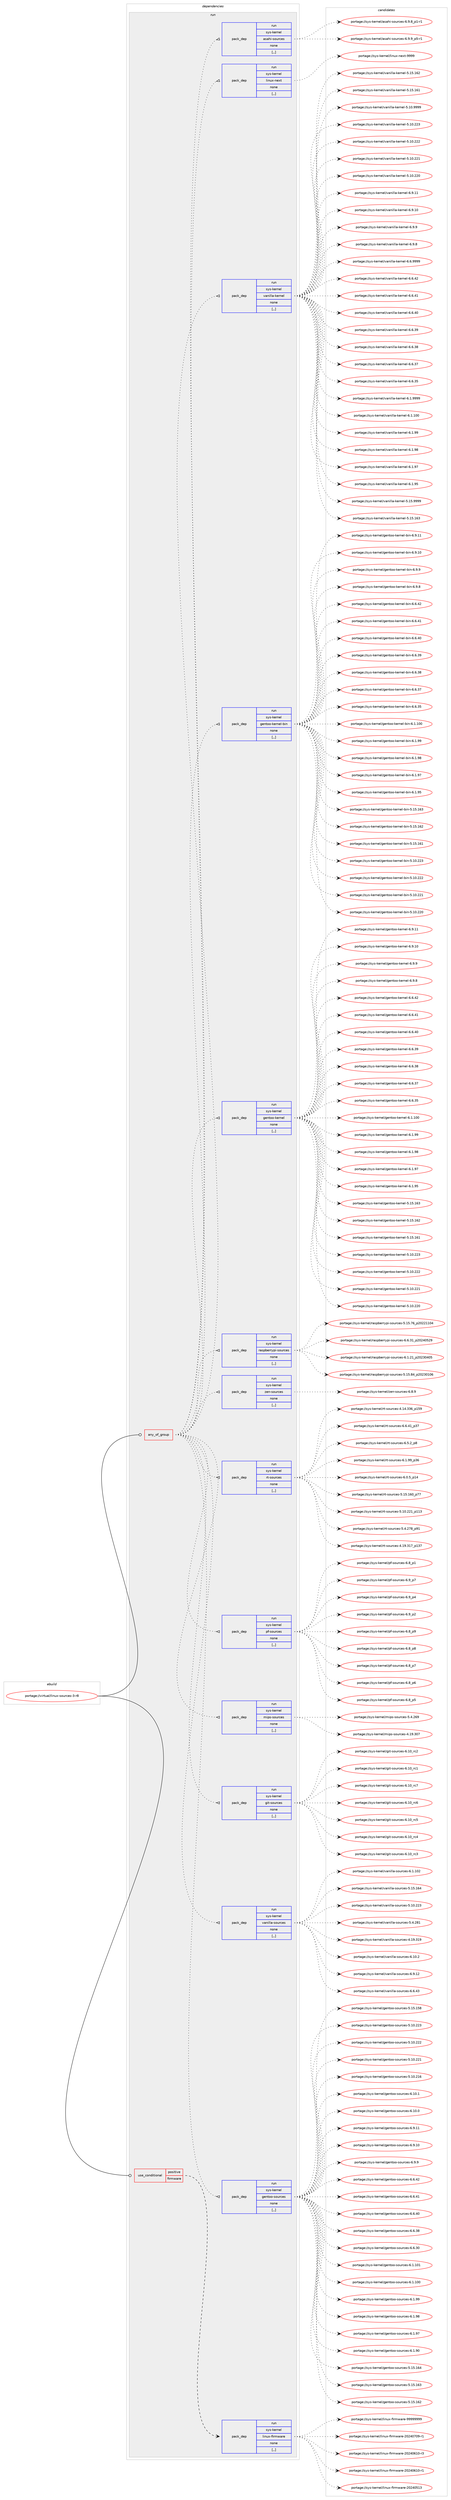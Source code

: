 digraph prolog {

# *************
# Graph options
# *************

newrank=true;
concentrate=true;
compound=true;
graph [rankdir=LR,fontname=Helvetica,fontsize=10,ranksep=1.5];#, ranksep=2.5, nodesep=0.2];
edge  [arrowhead=vee];
node  [fontname=Helvetica,fontsize=10];

# **********
# The ebuild
# **********

subgraph cluster_leftcol {
color=gray;
label=<<i>ebuild</i>>;
id [label="portage://virtual/linux-sources-3-r8", color=red, width=4, href="../virtual/linux-sources-3-r8.svg"];
}

# ****************
# The dependencies
# ****************

subgraph cluster_midcol {
color=gray;
label=<<i>dependencies</i>>;
subgraph cluster_compile {
fillcolor="#eeeeee";
style=filled;
label=<<i>compile</i>>;
}
subgraph cluster_compileandrun {
fillcolor="#eeeeee";
style=filled;
label=<<i>compile and run</i>>;
}
subgraph cluster_run {
fillcolor="#eeeeee";
style=filled;
label=<<i>run</i>>;
subgraph any29 {
dependency2555 [label=<<TABLE BORDER="0" CELLBORDER="1" CELLSPACING="0" CELLPADDING="4"><TR><TD CELLPADDING="10">any_of_group</TD></TR></TABLE>>, shape=none, color=red];subgraph pack2060 {
dependency2556 [label=<<TABLE BORDER="0" CELLBORDER="1" CELLSPACING="0" CELLPADDING="4" WIDTH="220"><TR><TD ROWSPAN="6" CELLPADDING="30">pack_dep</TD></TR><TR><TD WIDTH="110">run</TD></TR><TR><TD>sys-kernel</TD></TR><TR><TD>gentoo-sources</TD></TR><TR><TD>none</TD></TR><TR><TD>[,,]</TD></TR></TABLE>>, shape=none, color=blue];
}
dependency2555:e -> dependency2556:w [weight=20,style="dotted",arrowhead="oinv"];
subgraph pack2061 {
dependency2557 [label=<<TABLE BORDER="0" CELLBORDER="1" CELLSPACING="0" CELLPADDING="4" WIDTH="220"><TR><TD ROWSPAN="6" CELLPADDING="30">pack_dep</TD></TR><TR><TD WIDTH="110">run</TD></TR><TR><TD>sys-kernel</TD></TR><TR><TD>vanilla-sources</TD></TR><TR><TD>none</TD></TR><TR><TD>[,,]</TD></TR></TABLE>>, shape=none, color=blue];
}
dependency2555:e -> dependency2557:w [weight=20,style="dotted",arrowhead="oinv"];
subgraph pack2062 {
dependency2558 [label=<<TABLE BORDER="0" CELLBORDER="1" CELLSPACING="0" CELLPADDING="4" WIDTH="220"><TR><TD ROWSPAN="6" CELLPADDING="30">pack_dep</TD></TR><TR><TD WIDTH="110">run</TD></TR><TR><TD>sys-kernel</TD></TR><TR><TD>git-sources</TD></TR><TR><TD>none</TD></TR><TR><TD>[,,]</TD></TR></TABLE>>, shape=none, color=blue];
}
dependency2555:e -> dependency2558:w [weight=20,style="dotted",arrowhead="oinv"];
subgraph pack2063 {
dependency2559 [label=<<TABLE BORDER="0" CELLBORDER="1" CELLSPACING="0" CELLPADDING="4" WIDTH="220"><TR><TD ROWSPAN="6" CELLPADDING="30">pack_dep</TD></TR><TR><TD WIDTH="110">run</TD></TR><TR><TD>sys-kernel</TD></TR><TR><TD>mips-sources</TD></TR><TR><TD>none</TD></TR><TR><TD>[,,]</TD></TR></TABLE>>, shape=none, color=blue];
}
dependency2555:e -> dependency2559:w [weight=20,style="dotted",arrowhead="oinv"];
subgraph pack2064 {
dependency2560 [label=<<TABLE BORDER="0" CELLBORDER="1" CELLSPACING="0" CELLPADDING="4" WIDTH="220"><TR><TD ROWSPAN="6" CELLPADDING="30">pack_dep</TD></TR><TR><TD WIDTH="110">run</TD></TR><TR><TD>sys-kernel</TD></TR><TR><TD>pf-sources</TD></TR><TR><TD>none</TD></TR><TR><TD>[,,]</TD></TR></TABLE>>, shape=none, color=blue];
}
dependency2555:e -> dependency2560:w [weight=20,style="dotted",arrowhead="oinv"];
subgraph pack2065 {
dependency2561 [label=<<TABLE BORDER="0" CELLBORDER="1" CELLSPACING="0" CELLPADDING="4" WIDTH="220"><TR><TD ROWSPAN="6" CELLPADDING="30">pack_dep</TD></TR><TR><TD WIDTH="110">run</TD></TR><TR><TD>sys-kernel</TD></TR><TR><TD>rt-sources</TD></TR><TR><TD>none</TD></TR><TR><TD>[,,]</TD></TR></TABLE>>, shape=none, color=blue];
}
dependency2555:e -> dependency2561:w [weight=20,style="dotted",arrowhead="oinv"];
subgraph pack2066 {
dependency2562 [label=<<TABLE BORDER="0" CELLBORDER="1" CELLSPACING="0" CELLPADDING="4" WIDTH="220"><TR><TD ROWSPAN="6" CELLPADDING="30">pack_dep</TD></TR><TR><TD WIDTH="110">run</TD></TR><TR><TD>sys-kernel</TD></TR><TR><TD>zen-sources</TD></TR><TR><TD>none</TD></TR><TR><TD>[,,]</TD></TR></TABLE>>, shape=none, color=blue];
}
dependency2555:e -> dependency2562:w [weight=20,style="dotted",arrowhead="oinv"];
subgraph pack2067 {
dependency2563 [label=<<TABLE BORDER="0" CELLBORDER="1" CELLSPACING="0" CELLPADDING="4" WIDTH="220"><TR><TD ROWSPAN="6" CELLPADDING="30">pack_dep</TD></TR><TR><TD WIDTH="110">run</TD></TR><TR><TD>sys-kernel</TD></TR><TR><TD>raspberrypi-sources</TD></TR><TR><TD>none</TD></TR><TR><TD>[,,]</TD></TR></TABLE>>, shape=none, color=blue];
}
dependency2555:e -> dependency2563:w [weight=20,style="dotted",arrowhead="oinv"];
subgraph pack2068 {
dependency2564 [label=<<TABLE BORDER="0" CELLBORDER="1" CELLSPACING="0" CELLPADDING="4" WIDTH="220"><TR><TD ROWSPAN="6" CELLPADDING="30">pack_dep</TD></TR><TR><TD WIDTH="110">run</TD></TR><TR><TD>sys-kernel</TD></TR><TR><TD>gentoo-kernel</TD></TR><TR><TD>none</TD></TR><TR><TD>[,,]</TD></TR></TABLE>>, shape=none, color=blue];
}
dependency2555:e -> dependency2564:w [weight=20,style="dotted",arrowhead="oinv"];
subgraph pack2069 {
dependency2565 [label=<<TABLE BORDER="0" CELLBORDER="1" CELLSPACING="0" CELLPADDING="4" WIDTH="220"><TR><TD ROWSPAN="6" CELLPADDING="30">pack_dep</TD></TR><TR><TD WIDTH="110">run</TD></TR><TR><TD>sys-kernel</TD></TR><TR><TD>gentoo-kernel-bin</TD></TR><TR><TD>none</TD></TR><TR><TD>[,,]</TD></TR></TABLE>>, shape=none, color=blue];
}
dependency2555:e -> dependency2565:w [weight=20,style="dotted",arrowhead="oinv"];
subgraph pack2070 {
dependency2566 [label=<<TABLE BORDER="0" CELLBORDER="1" CELLSPACING="0" CELLPADDING="4" WIDTH="220"><TR><TD ROWSPAN="6" CELLPADDING="30">pack_dep</TD></TR><TR><TD WIDTH="110">run</TD></TR><TR><TD>sys-kernel</TD></TR><TR><TD>vanilla-kernel</TD></TR><TR><TD>none</TD></TR><TR><TD>[,,]</TD></TR></TABLE>>, shape=none, color=blue];
}
dependency2555:e -> dependency2566:w [weight=20,style="dotted",arrowhead="oinv"];
subgraph pack2071 {
dependency2567 [label=<<TABLE BORDER="0" CELLBORDER="1" CELLSPACING="0" CELLPADDING="4" WIDTH="220"><TR><TD ROWSPAN="6" CELLPADDING="30">pack_dep</TD></TR><TR><TD WIDTH="110">run</TD></TR><TR><TD>sys-kernel</TD></TR><TR><TD>linux-next</TD></TR><TR><TD>none</TD></TR><TR><TD>[,,]</TD></TR></TABLE>>, shape=none, color=blue];
}
dependency2555:e -> dependency2567:w [weight=20,style="dotted",arrowhead="oinv"];
subgraph pack2072 {
dependency2568 [label=<<TABLE BORDER="0" CELLBORDER="1" CELLSPACING="0" CELLPADDING="4" WIDTH="220"><TR><TD ROWSPAN="6" CELLPADDING="30">pack_dep</TD></TR><TR><TD WIDTH="110">run</TD></TR><TR><TD>sys-kernel</TD></TR><TR><TD>asahi-sources</TD></TR><TR><TD>none</TD></TR><TR><TD>[,,]</TD></TR></TABLE>>, shape=none, color=blue];
}
dependency2555:e -> dependency2568:w [weight=20,style="dotted",arrowhead="oinv"];
}
id:e -> dependency2555:w [weight=20,style="solid",arrowhead="odot"];
subgraph cond468 {
dependency2569 [label=<<TABLE BORDER="0" CELLBORDER="1" CELLSPACING="0" CELLPADDING="4"><TR><TD ROWSPAN="3" CELLPADDING="10">use_conditional</TD></TR><TR><TD>positive</TD></TR><TR><TD>firmware</TD></TR></TABLE>>, shape=none, color=red];
subgraph pack2073 {
dependency2570 [label=<<TABLE BORDER="0" CELLBORDER="1" CELLSPACING="0" CELLPADDING="4" WIDTH="220"><TR><TD ROWSPAN="6" CELLPADDING="30">pack_dep</TD></TR><TR><TD WIDTH="110">run</TD></TR><TR><TD>sys-kernel</TD></TR><TR><TD>linux-firmware</TD></TR><TR><TD>none</TD></TR><TR><TD>[,,]</TD></TR></TABLE>>, shape=none, color=blue];
}
dependency2569:e -> dependency2570:w [weight=20,style="dashed",arrowhead="vee"];
}
id:e -> dependency2569:w [weight=20,style="solid",arrowhead="odot"];
}
}

# **************
# The candidates
# **************

subgraph cluster_choices {
rank=same;
color=gray;
label=<<i>candidates</i>>;

subgraph choice2060 {
color=black;
nodesep=1;
choice1151211154510710111411010110847103101110116111111451151111171149910111545544649484649 [label="portage://sys-kernel/gentoo-sources-6.10.1", color=red, width=4,href="../sys-kernel/gentoo-sources-6.10.1.svg"];
choice1151211154510710111411010110847103101110116111111451151111171149910111545544649484648 [label="portage://sys-kernel/gentoo-sources-6.10.0", color=red, width=4,href="../sys-kernel/gentoo-sources-6.10.0.svg"];
choice1151211154510710111411010110847103101110116111111451151111171149910111545544657464949 [label="portage://sys-kernel/gentoo-sources-6.9.11", color=red, width=4,href="../sys-kernel/gentoo-sources-6.9.11.svg"];
choice1151211154510710111411010110847103101110116111111451151111171149910111545544657464948 [label="portage://sys-kernel/gentoo-sources-6.9.10", color=red, width=4,href="../sys-kernel/gentoo-sources-6.9.10.svg"];
choice11512111545107101114110101108471031011101161111114511511111711499101115455446574657 [label="portage://sys-kernel/gentoo-sources-6.9.9", color=red, width=4,href="../sys-kernel/gentoo-sources-6.9.9.svg"];
choice1151211154510710111411010110847103101110116111111451151111171149910111545544654465250 [label="portage://sys-kernel/gentoo-sources-6.6.42", color=red, width=4,href="../sys-kernel/gentoo-sources-6.6.42.svg"];
choice1151211154510710111411010110847103101110116111111451151111171149910111545544654465249 [label="portage://sys-kernel/gentoo-sources-6.6.41", color=red, width=4,href="../sys-kernel/gentoo-sources-6.6.41.svg"];
choice1151211154510710111411010110847103101110116111111451151111171149910111545544654465248 [label="portage://sys-kernel/gentoo-sources-6.6.40", color=red, width=4,href="../sys-kernel/gentoo-sources-6.6.40.svg"];
choice1151211154510710111411010110847103101110116111111451151111171149910111545544654465156 [label="portage://sys-kernel/gentoo-sources-6.6.38", color=red, width=4,href="../sys-kernel/gentoo-sources-6.6.38.svg"];
choice1151211154510710111411010110847103101110116111111451151111171149910111545544654465148 [label="portage://sys-kernel/gentoo-sources-6.6.30", color=red, width=4,href="../sys-kernel/gentoo-sources-6.6.30.svg"];
choice115121115451071011141101011084710310111011611111145115111117114991011154554464946494849 [label="portage://sys-kernel/gentoo-sources-6.1.101", color=red, width=4,href="../sys-kernel/gentoo-sources-6.1.101.svg"];
choice115121115451071011141101011084710310111011611111145115111117114991011154554464946494848 [label="portage://sys-kernel/gentoo-sources-6.1.100", color=red, width=4,href="../sys-kernel/gentoo-sources-6.1.100.svg"];
choice1151211154510710111411010110847103101110116111111451151111171149910111545544649465757 [label="portage://sys-kernel/gentoo-sources-6.1.99", color=red, width=4,href="../sys-kernel/gentoo-sources-6.1.99.svg"];
choice1151211154510710111411010110847103101110116111111451151111171149910111545544649465756 [label="portage://sys-kernel/gentoo-sources-6.1.98", color=red, width=4,href="../sys-kernel/gentoo-sources-6.1.98.svg"];
choice1151211154510710111411010110847103101110116111111451151111171149910111545544649465755 [label="portage://sys-kernel/gentoo-sources-6.1.97", color=red, width=4,href="../sys-kernel/gentoo-sources-6.1.97.svg"];
choice1151211154510710111411010110847103101110116111111451151111171149910111545544649465748 [label="portage://sys-kernel/gentoo-sources-6.1.90", color=red, width=4,href="../sys-kernel/gentoo-sources-6.1.90.svg"];
choice11512111545107101114110101108471031011101161111114511511111711499101115455346495346495452 [label="portage://sys-kernel/gentoo-sources-5.15.164", color=red, width=4,href="../sys-kernel/gentoo-sources-5.15.164.svg"];
choice11512111545107101114110101108471031011101161111114511511111711499101115455346495346495451 [label="portage://sys-kernel/gentoo-sources-5.15.163", color=red, width=4,href="../sys-kernel/gentoo-sources-5.15.163.svg"];
choice11512111545107101114110101108471031011101161111114511511111711499101115455346495346495450 [label="portage://sys-kernel/gentoo-sources-5.15.162", color=red, width=4,href="../sys-kernel/gentoo-sources-5.15.162.svg"];
choice11512111545107101114110101108471031011101161111114511511111711499101115455346495346495356 [label="portage://sys-kernel/gentoo-sources-5.15.158", color=red, width=4,href="../sys-kernel/gentoo-sources-5.15.158.svg"];
choice11512111545107101114110101108471031011101161111114511511111711499101115455346494846505051 [label="portage://sys-kernel/gentoo-sources-5.10.223", color=red, width=4,href="../sys-kernel/gentoo-sources-5.10.223.svg"];
choice11512111545107101114110101108471031011101161111114511511111711499101115455346494846505050 [label="portage://sys-kernel/gentoo-sources-5.10.222", color=red, width=4,href="../sys-kernel/gentoo-sources-5.10.222.svg"];
choice11512111545107101114110101108471031011101161111114511511111711499101115455346494846505049 [label="portage://sys-kernel/gentoo-sources-5.10.221", color=red, width=4,href="../sys-kernel/gentoo-sources-5.10.221.svg"];
choice11512111545107101114110101108471031011101161111114511511111711499101115455346494846504954 [label="portage://sys-kernel/gentoo-sources-5.10.216", color=red, width=4,href="../sys-kernel/gentoo-sources-5.10.216.svg"];
dependency2556:e -> choice1151211154510710111411010110847103101110116111111451151111171149910111545544649484649:w [style=dotted,weight="100"];
dependency2556:e -> choice1151211154510710111411010110847103101110116111111451151111171149910111545544649484648:w [style=dotted,weight="100"];
dependency2556:e -> choice1151211154510710111411010110847103101110116111111451151111171149910111545544657464949:w [style=dotted,weight="100"];
dependency2556:e -> choice1151211154510710111411010110847103101110116111111451151111171149910111545544657464948:w [style=dotted,weight="100"];
dependency2556:e -> choice11512111545107101114110101108471031011101161111114511511111711499101115455446574657:w [style=dotted,weight="100"];
dependency2556:e -> choice1151211154510710111411010110847103101110116111111451151111171149910111545544654465250:w [style=dotted,weight="100"];
dependency2556:e -> choice1151211154510710111411010110847103101110116111111451151111171149910111545544654465249:w [style=dotted,weight="100"];
dependency2556:e -> choice1151211154510710111411010110847103101110116111111451151111171149910111545544654465248:w [style=dotted,weight="100"];
dependency2556:e -> choice1151211154510710111411010110847103101110116111111451151111171149910111545544654465156:w [style=dotted,weight="100"];
dependency2556:e -> choice1151211154510710111411010110847103101110116111111451151111171149910111545544654465148:w [style=dotted,weight="100"];
dependency2556:e -> choice115121115451071011141101011084710310111011611111145115111117114991011154554464946494849:w [style=dotted,weight="100"];
dependency2556:e -> choice115121115451071011141101011084710310111011611111145115111117114991011154554464946494848:w [style=dotted,weight="100"];
dependency2556:e -> choice1151211154510710111411010110847103101110116111111451151111171149910111545544649465757:w [style=dotted,weight="100"];
dependency2556:e -> choice1151211154510710111411010110847103101110116111111451151111171149910111545544649465756:w [style=dotted,weight="100"];
dependency2556:e -> choice1151211154510710111411010110847103101110116111111451151111171149910111545544649465755:w [style=dotted,weight="100"];
dependency2556:e -> choice1151211154510710111411010110847103101110116111111451151111171149910111545544649465748:w [style=dotted,weight="100"];
dependency2556:e -> choice11512111545107101114110101108471031011101161111114511511111711499101115455346495346495452:w [style=dotted,weight="100"];
dependency2556:e -> choice11512111545107101114110101108471031011101161111114511511111711499101115455346495346495451:w [style=dotted,weight="100"];
dependency2556:e -> choice11512111545107101114110101108471031011101161111114511511111711499101115455346495346495450:w [style=dotted,weight="100"];
dependency2556:e -> choice11512111545107101114110101108471031011101161111114511511111711499101115455346495346495356:w [style=dotted,weight="100"];
dependency2556:e -> choice11512111545107101114110101108471031011101161111114511511111711499101115455346494846505051:w [style=dotted,weight="100"];
dependency2556:e -> choice11512111545107101114110101108471031011101161111114511511111711499101115455346494846505050:w [style=dotted,weight="100"];
dependency2556:e -> choice11512111545107101114110101108471031011101161111114511511111711499101115455346494846505049:w [style=dotted,weight="100"];
dependency2556:e -> choice11512111545107101114110101108471031011101161111114511511111711499101115455346494846504954:w [style=dotted,weight="100"];
}
subgraph choice2061 {
color=black;
nodesep=1;
choice11512111545107101114110101108471189711010510810897451151111171149910111545544649484650 [label="portage://sys-kernel/vanilla-sources-6.10.2", color=red, width=4,href="../sys-kernel/vanilla-sources-6.10.2.svg"];
choice11512111545107101114110101108471189711010510810897451151111171149910111545544657464950 [label="portage://sys-kernel/vanilla-sources-6.9.12", color=red, width=4,href="../sys-kernel/vanilla-sources-6.9.12.svg"];
choice11512111545107101114110101108471189711010510810897451151111171149910111545544654465251 [label="portage://sys-kernel/vanilla-sources-6.6.43", color=red, width=4,href="../sys-kernel/vanilla-sources-6.6.43.svg"];
choice1151211154510710111411010110847118971101051081089745115111117114991011154554464946494850 [label="portage://sys-kernel/vanilla-sources-6.1.102", color=red, width=4,href="../sys-kernel/vanilla-sources-6.1.102.svg"];
choice115121115451071011141101011084711897110105108108974511511111711499101115455346495346495452 [label="portage://sys-kernel/vanilla-sources-5.15.164", color=red, width=4,href="../sys-kernel/vanilla-sources-5.15.164.svg"];
choice115121115451071011141101011084711897110105108108974511511111711499101115455346494846505051 [label="portage://sys-kernel/vanilla-sources-5.10.223", color=red, width=4,href="../sys-kernel/vanilla-sources-5.10.223.svg"];
choice1151211154510710111411010110847118971101051081089745115111117114991011154553465246505649 [label="portage://sys-kernel/vanilla-sources-5.4.281", color=red, width=4,href="../sys-kernel/vanilla-sources-5.4.281.svg"];
choice115121115451071011141101011084711897110105108108974511511111711499101115455246495746514957 [label="portage://sys-kernel/vanilla-sources-4.19.319", color=red, width=4,href="../sys-kernel/vanilla-sources-4.19.319.svg"];
dependency2557:e -> choice11512111545107101114110101108471189711010510810897451151111171149910111545544649484650:w [style=dotted,weight="100"];
dependency2557:e -> choice11512111545107101114110101108471189711010510810897451151111171149910111545544657464950:w [style=dotted,weight="100"];
dependency2557:e -> choice11512111545107101114110101108471189711010510810897451151111171149910111545544654465251:w [style=dotted,weight="100"];
dependency2557:e -> choice1151211154510710111411010110847118971101051081089745115111117114991011154554464946494850:w [style=dotted,weight="100"];
dependency2557:e -> choice115121115451071011141101011084711897110105108108974511511111711499101115455346495346495452:w [style=dotted,weight="100"];
dependency2557:e -> choice115121115451071011141101011084711897110105108108974511511111711499101115455346494846505051:w [style=dotted,weight="100"];
dependency2557:e -> choice1151211154510710111411010110847118971101051081089745115111117114991011154553465246505649:w [style=dotted,weight="100"];
dependency2557:e -> choice115121115451071011141101011084711897110105108108974511511111711499101115455246495746514957:w [style=dotted,weight="100"];
}
subgraph choice2062 {
color=black;
nodesep=1;
choice115121115451071011141101011084710310511645115111117114991011154554464948951149955 [label="portage://sys-kernel/git-sources-6.10_rc7", color=red, width=4,href="../sys-kernel/git-sources-6.10_rc7.svg"];
choice115121115451071011141101011084710310511645115111117114991011154554464948951149954 [label="portage://sys-kernel/git-sources-6.10_rc6", color=red, width=4,href="../sys-kernel/git-sources-6.10_rc6.svg"];
choice115121115451071011141101011084710310511645115111117114991011154554464948951149953 [label="portage://sys-kernel/git-sources-6.10_rc5", color=red, width=4,href="../sys-kernel/git-sources-6.10_rc5.svg"];
choice115121115451071011141101011084710310511645115111117114991011154554464948951149952 [label="portage://sys-kernel/git-sources-6.10_rc4", color=red, width=4,href="../sys-kernel/git-sources-6.10_rc4.svg"];
choice115121115451071011141101011084710310511645115111117114991011154554464948951149951 [label="portage://sys-kernel/git-sources-6.10_rc3", color=red, width=4,href="../sys-kernel/git-sources-6.10_rc3.svg"];
choice115121115451071011141101011084710310511645115111117114991011154554464948951149950 [label="portage://sys-kernel/git-sources-6.10_rc2", color=red, width=4,href="../sys-kernel/git-sources-6.10_rc2.svg"];
choice115121115451071011141101011084710310511645115111117114991011154554464948951149949 [label="portage://sys-kernel/git-sources-6.10_rc1", color=red, width=4,href="../sys-kernel/git-sources-6.10_rc1.svg"];
dependency2558:e -> choice115121115451071011141101011084710310511645115111117114991011154554464948951149955:w [style=dotted,weight="100"];
dependency2558:e -> choice115121115451071011141101011084710310511645115111117114991011154554464948951149954:w [style=dotted,weight="100"];
dependency2558:e -> choice115121115451071011141101011084710310511645115111117114991011154554464948951149953:w [style=dotted,weight="100"];
dependency2558:e -> choice115121115451071011141101011084710310511645115111117114991011154554464948951149952:w [style=dotted,weight="100"];
dependency2558:e -> choice115121115451071011141101011084710310511645115111117114991011154554464948951149951:w [style=dotted,weight="100"];
dependency2558:e -> choice115121115451071011141101011084710310511645115111117114991011154554464948951149950:w [style=dotted,weight="100"];
dependency2558:e -> choice115121115451071011141101011084710310511645115111117114991011154554464948951149949:w [style=dotted,weight="100"];
}
subgraph choice2063 {
color=black;
nodesep=1;
choice115121115451071011141101011084710910511211545115111117114991011154553465246505457 [label="portage://sys-kernel/mips-sources-5.4.269", color=red, width=4,href="../sys-kernel/mips-sources-5.4.269.svg"];
choice11512111545107101114110101108471091051121154511511111711499101115455246495746514855 [label="portage://sys-kernel/mips-sources-4.19.307", color=red, width=4,href="../sys-kernel/mips-sources-4.19.307.svg"];
dependency2559:e -> choice115121115451071011141101011084710910511211545115111117114991011154553465246505457:w [style=dotted,weight="100"];
dependency2559:e -> choice11512111545107101114110101108471091051121154511511111711499101115455246495746514855:w [style=dotted,weight="100"];
}
subgraph choice2064 {
color=black;
nodesep=1;
choice11512111545107101114110101108471121024511511111711499101115455446579511255 [label="portage://sys-kernel/pf-sources-6.9_p7", color=red, width=4,href="../sys-kernel/pf-sources-6.9_p7.svg"];
choice11512111545107101114110101108471121024511511111711499101115455446579511252 [label="portage://sys-kernel/pf-sources-6.9_p4", color=red, width=4,href="../sys-kernel/pf-sources-6.9_p4.svg"];
choice11512111545107101114110101108471121024511511111711499101115455446579511250 [label="portage://sys-kernel/pf-sources-6.9_p2", color=red, width=4,href="../sys-kernel/pf-sources-6.9_p2.svg"];
choice11512111545107101114110101108471121024511511111711499101115455446569511257 [label="portage://sys-kernel/pf-sources-6.8_p9", color=red, width=4,href="../sys-kernel/pf-sources-6.8_p9.svg"];
choice11512111545107101114110101108471121024511511111711499101115455446569511256 [label="portage://sys-kernel/pf-sources-6.8_p8", color=red, width=4,href="../sys-kernel/pf-sources-6.8_p8.svg"];
choice11512111545107101114110101108471121024511511111711499101115455446569511255 [label="portage://sys-kernel/pf-sources-6.8_p7", color=red, width=4,href="../sys-kernel/pf-sources-6.8_p7.svg"];
choice11512111545107101114110101108471121024511511111711499101115455446569511254 [label="portage://sys-kernel/pf-sources-6.8_p6", color=red, width=4,href="../sys-kernel/pf-sources-6.8_p6.svg"];
choice11512111545107101114110101108471121024511511111711499101115455446569511253 [label="portage://sys-kernel/pf-sources-6.8_p5", color=red, width=4,href="../sys-kernel/pf-sources-6.8_p5.svg"];
choice11512111545107101114110101108471121024511511111711499101115455446569511249 [label="portage://sys-kernel/pf-sources-6.8_p1", color=red, width=4,href="../sys-kernel/pf-sources-6.8_p1.svg"];
dependency2560:e -> choice11512111545107101114110101108471121024511511111711499101115455446579511255:w [style=dotted,weight="100"];
dependency2560:e -> choice11512111545107101114110101108471121024511511111711499101115455446579511252:w [style=dotted,weight="100"];
dependency2560:e -> choice11512111545107101114110101108471121024511511111711499101115455446579511250:w [style=dotted,weight="100"];
dependency2560:e -> choice11512111545107101114110101108471121024511511111711499101115455446569511257:w [style=dotted,weight="100"];
dependency2560:e -> choice11512111545107101114110101108471121024511511111711499101115455446569511256:w [style=dotted,weight="100"];
dependency2560:e -> choice11512111545107101114110101108471121024511511111711499101115455446569511255:w [style=dotted,weight="100"];
dependency2560:e -> choice11512111545107101114110101108471121024511511111711499101115455446569511254:w [style=dotted,weight="100"];
dependency2560:e -> choice11512111545107101114110101108471121024511511111711499101115455446569511253:w [style=dotted,weight="100"];
dependency2560:e -> choice11512111545107101114110101108471121024511511111711499101115455446569511249:w [style=dotted,weight="100"];
}
subgraph choice2065 {
color=black;
nodesep=1;
choice1151211154510710111411010110847114116451151111171149910111545544654465249951125155 [label="portage://sys-kernel/rt-sources-6.6.41_p37", color=red, width=4,href="../sys-kernel/rt-sources-6.6.41_p37.svg"];
choice115121115451071011141101011084711411645115111117114991011154554465346509511256 [label="portage://sys-kernel/rt-sources-6.5.2_p8", color=red, width=4,href="../sys-kernel/rt-sources-6.5.2_p8.svg"];
choice1151211154510710111411010110847114116451151111171149910111545544649465757951125154 [label="portage://sys-kernel/rt-sources-6.1.99_p36", color=red, width=4,href="../sys-kernel/rt-sources-6.1.99_p36.svg"];
choice11512111545107101114110101108471141164511511111711499101115455446484653951124952 [label="portage://sys-kernel/rt-sources-6.0.5_p14", color=red, width=4,href="../sys-kernel/rt-sources-6.0.5_p14.svg"];
choice11512111545107101114110101108471141164511511111711499101115455346495346495448951125555 [label="portage://sys-kernel/rt-sources-5.15.160_p77", color=red, width=4,href="../sys-kernel/rt-sources-5.15.160_p77.svg"];
choice1151211154510710111411010110847114116451151111171149910111545534649484650504995112494951 [label="portage://sys-kernel/rt-sources-5.10.221_p113", color=red, width=4,href="../sys-kernel/rt-sources-5.10.221_p113.svg"];
choice115121115451071011141101011084711411645115111117114991011154553465246505556951125749 [label="portage://sys-kernel/rt-sources-5.4.278_p91", color=red, width=4,href="../sys-kernel/rt-sources-5.4.278_p91.svg"];
choice1151211154510710111411010110847114116451151111171149910111545524649574651495595112495155 [label="portage://sys-kernel/rt-sources-4.19.317_p137", color=red, width=4,href="../sys-kernel/rt-sources-4.19.317_p137.svg"];
choice1151211154510710111411010110847114116451151111171149910111545524649524651515495112495357 [label="portage://sys-kernel/rt-sources-4.14.336_p159", color=red, width=4,href="../sys-kernel/rt-sources-4.14.336_p159.svg"];
dependency2561:e -> choice1151211154510710111411010110847114116451151111171149910111545544654465249951125155:w [style=dotted,weight="100"];
dependency2561:e -> choice115121115451071011141101011084711411645115111117114991011154554465346509511256:w [style=dotted,weight="100"];
dependency2561:e -> choice1151211154510710111411010110847114116451151111171149910111545544649465757951125154:w [style=dotted,weight="100"];
dependency2561:e -> choice11512111545107101114110101108471141164511511111711499101115455446484653951124952:w [style=dotted,weight="100"];
dependency2561:e -> choice11512111545107101114110101108471141164511511111711499101115455346495346495448951125555:w [style=dotted,weight="100"];
dependency2561:e -> choice1151211154510710111411010110847114116451151111171149910111545534649484650504995112494951:w [style=dotted,weight="100"];
dependency2561:e -> choice115121115451071011141101011084711411645115111117114991011154553465246505556951125749:w [style=dotted,weight="100"];
dependency2561:e -> choice1151211154510710111411010110847114116451151111171149910111545524649574651495595112495155:w [style=dotted,weight="100"];
dependency2561:e -> choice1151211154510710111411010110847114116451151111171149910111545524649524651515495112495357:w [style=dotted,weight="100"];
}
subgraph choice2066 {
color=black;
nodesep=1;
choice11512111545107101114110101108471221011104511511111711499101115455446564657 [label="portage://sys-kernel/zen-sources-6.8.9", color=red, width=4,href="../sys-kernel/zen-sources-6.8.9.svg"];
dependency2562:e -> choice11512111545107101114110101108471221011104511511111711499101115455446564657:w [style=dotted,weight="100"];
}
subgraph choice2067 {
color=black;
nodesep=1;
choice11512111545107101114110101108471149711511298101114114121112105451151111171149910111545544654465149951125048505248535057 [label="portage://sys-kernel/raspberrypi-sources-6.6.31_p20240529", color=red, width=4,href="../sys-kernel/raspberrypi-sources-6.6.31_p20240529.svg"];
choice11512111545107101114110101108471149711511298101114114121112105451151111171149910111545544649465049951125048505148524853 [label="portage://sys-kernel/raspberrypi-sources-6.1.21_p20230405", color=red, width=4,href="../sys-kernel/raspberrypi-sources-6.1.21_p20230405.svg"];
choice1151211154510710111411010110847114971151129810111411412111210545115111117114991011154553464953465652951125048505148494854 [label="portage://sys-kernel/raspberrypi-sources-5.15.84_p20230106", color=red, width=4,href="../sys-kernel/raspberrypi-sources-5.15.84_p20230106.svg"];
choice1151211154510710111411010110847114971151129810111411412111210545115111117114991011154553464953465554951125048505049494852 [label="portage://sys-kernel/raspberrypi-sources-5.15.76_p20221104", color=red, width=4,href="../sys-kernel/raspberrypi-sources-5.15.76_p20221104.svg"];
dependency2563:e -> choice11512111545107101114110101108471149711511298101114114121112105451151111171149910111545544654465149951125048505248535057:w [style=dotted,weight="100"];
dependency2563:e -> choice11512111545107101114110101108471149711511298101114114121112105451151111171149910111545544649465049951125048505148524853:w [style=dotted,weight="100"];
dependency2563:e -> choice1151211154510710111411010110847114971151129810111411412111210545115111117114991011154553464953465652951125048505148494854:w [style=dotted,weight="100"];
dependency2563:e -> choice1151211154510710111411010110847114971151129810111411412111210545115111117114991011154553464953465554951125048505049494852:w [style=dotted,weight="100"];
}
subgraph choice2068 {
color=black;
nodesep=1;
choice11512111545107101114110101108471031011101161111114510710111411010110845544657464949 [label="portage://sys-kernel/gentoo-kernel-6.9.11", color=red, width=4,href="../sys-kernel/gentoo-kernel-6.9.11.svg"];
choice11512111545107101114110101108471031011101161111114510710111411010110845544657464948 [label="portage://sys-kernel/gentoo-kernel-6.9.10", color=red, width=4,href="../sys-kernel/gentoo-kernel-6.9.10.svg"];
choice115121115451071011141101011084710310111011611111145107101114110101108455446574657 [label="portage://sys-kernel/gentoo-kernel-6.9.9", color=red, width=4,href="../sys-kernel/gentoo-kernel-6.9.9.svg"];
choice115121115451071011141101011084710310111011611111145107101114110101108455446574656 [label="portage://sys-kernel/gentoo-kernel-6.9.8", color=red, width=4,href="../sys-kernel/gentoo-kernel-6.9.8.svg"];
choice11512111545107101114110101108471031011101161111114510710111411010110845544654465250 [label="portage://sys-kernel/gentoo-kernel-6.6.42", color=red, width=4,href="../sys-kernel/gentoo-kernel-6.6.42.svg"];
choice11512111545107101114110101108471031011101161111114510710111411010110845544654465249 [label="portage://sys-kernel/gentoo-kernel-6.6.41", color=red, width=4,href="../sys-kernel/gentoo-kernel-6.6.41.svg"];
choice11512111545107101114110101108471031011101161111114510710111411010110845544654465248 [label="portage://sys-kernel/gentoo-kernel-6.6.40", color=red, width=4,href="../sys-kernel/gentoo-kernel-6.6.40.svg"];
choice11512111545107101114110101108471031011101161111114510710111411010110845544654465157 [label="portage://sys-kernel/gentoo-kernel-6.6.39", color=red, width=4,href="../sys-kernel/gentoo-kernel-6.6.39.svg"];
choice11512111545107101114110101108471031011101161111114510710111411010110845544654465156 [label="portage://sys-kernel/gentoo-kernel-6.6.38", color=red, width=4,href="../sys-kernel/gentoo-kernel-6.6.38.svg"];
choice11512111545107101114110101108471031011101161111114510710111411010110845544654465155 [label="portage://sys-kernel/gentoo-kernel-6.6.37", color=red, width=4,href="../sys-kernel/gentoo-kernel-6.6.37.svg"];
choice11512111545107101114110101108471031011101161111114510710111411010110845544654465153 [label="portage://sys-kernel/gentoo-kernel-6.6.35", color=red, width=4,href="../sys-kernel/gentoo-kernel-6.6.35.svg"];
choice1151211154510710111411010110847103101110116111111451071011141101011084554464946494848 [label="portage://sys-kernel/gentoo-kernel-6.1.100", color=red, width=4,href="../sys-kernel/gentoo-kernel-6.1.100.svg"];
choice11512111545107101114110101108471031011101161111114510710111411010110845544649465757 [label="portage://sys-kernel/gentoo-kernel-6.1.99", color=red, width=4,href="../sys-kernel/gentoo-kernel-6.1.99.svg"];
choice11512111545107101114110101108471031011101161111114510710111411010110845544649465756 [label="portage://sys-kernel/gentoo-kernel-6.1.98", color=red, width=4,href="../sys-kernel/gentoo-kernel-6.1.98.svg"];
choice11512111545107101114110101108471031011101161111114510710111411010110845544649465755 [label="portage://sys-kernel/gentoo-kernel-6.1.97", color=red, width=4,href="../sys-kernel/gentoo-kernel-6.1.97.svg"];
choice11512111545107101114110101108471031011101161111114510710111411010110845544649465753 [label="portage://sys-kernel/gentoo-kernel-6.1.95", color=red, width=4,href="../sys-kernel/gentoo-kernel-6.1.95.svg"];
choice115121115451071011141101011084710310111011611111145107101114110101108455346495346495451 [label="portage://sys-kernel/gentoo-kernel-5.15.163", color=red, width=4,href="../sys-kernel/gentoo-kernel-5.15.163.svg"];
choice115121115451071011141101011084710310111011611111145107101114110101108455346495346495450 [label="portage://sys-kernel/gentoo-kernel-5.15.162", color=red, width=4,href="../sys-kernel/gentoo-kernel-5.15.162.svg"];
choice115121115451071011141101011084710310111011611111145107101114110101108455346495346495449 [label="portage://sys-kernel/gentoo-kernel-5.15.161", color=red, width=4,href="../sys-kernel/gentoo-kernel-5.15.161.svg"];
choice115121115451071011141101011084710310111011611111145107101114110101108455346494846505051 [label="portage://sys-kernel/gentoo-kernel-5.10.223", color=red, width=4,href="../sys-kernel/gentoo-kernel-5.10.223.svg"];
choice115121115451071011141101011084710310111011611111145107101114110101108455346494846505050 [label="portage://sys-kernel/gentoo-kernel-5.10.222", color=red, width=4,href="../sys-kernel/gentoo-kernel-5.10.222.svg"];
choice115121115451071011141101011084710310111011611111145107101114110101108455346494846505049 [label="portage://sys-kernel/gentoo-kernel-5.10.221", color=red, width=4,href="../sys-kernel/gentoo-kernel-5.10.221.svg"];
choice115121115451071011141101011084710310111011611111145107101114110101108455346494846505048 [label="portage://sys-kernel/gentoo-kernel-5.10.220", color=red, width=4,href="../sys-kernel/gentoo-kernel-5.10.220.svg"];
dependency2564:e -> choice11512111545107101114110101108471031011101161111114510710111411010110845544657464949:w [style=dotted,weight="100"];
dependency2564:e -> choice11512111545107101114110101108471031011101161111114510710111411010110845544657464948:w [style=dotted,weight="100"];
dependency2564:e -> choice115121115451071011141101011084710310111011611111145107101114110101108455446574657:w [style=dotted,weight="100"];
dependency2564:e -> choice115121115451071011141101011084710310111011611111145107101114110101108455446574656:w [style=dotted,weight="100"];
dependency2564:e -> choice11512111545107101114110101108471031011101161111114510710111411010110845544654465250:w [style=dotted,weight="100"];
dependency2564:e -> choice11512111545107101114110101108471031011101161111114510710111411010110845544654465249:w [style=dotted,weight="100"];
dependency2564:e -> choice11512111545107101114110101108471031011101161111114510710111411010110845544654465248:w [style=dotted,weight="100"];
dependency2564:e -> choice11512111545107101114110101108471031011101161111114510710111411010110845544654465157:w [style=dotted,weight="100"];
dependency2564:e -> choice11512111545107101114110101108471031011101161111114510710111411010110845544654465156:w [style=dotted,weight="100"];
dependency2564:e -> choice11512111545107101114110101108471031011101161111114510710111411010110845544654465155:w [style=dotted,weight="100"];
dependency2564:e -> choice11512111545107101114110101108471031011101161111114510710111411010110845544654465153:w [style=dotted,weight="100"];
dependency2564:e -> choice1151211154510710111411010110847103101110116111111451071011141101011084554464946494848:w [style=dotted,weight="100"];
dependency2564:e -> choice11512111545107101114110101108471031011101161111114510710111411010110845544649465757:w [style=dotted,weight="100"];
dependency2564:e -> choice11512111545107101114110101108471031011101161111114510710111411010110845544649465756:w [style=dotted,weight="100"];
dependency2564:e -> choice11512111545107101114110101108471031011101161111114510710111411010110845544649465755:w [style=dotted,weight="100"];
dependency2564:e -> choice11512111545107101114110101108471031011101161111114510710111411010110845544649465753:w [style=dotted,weight="100"];
dependency2564:e -> choice115121115451071011141101011084710310111011611111145107101114110101108455346495346495451:w [style=dotted,weight="100"];
dependency2564:e -> choice115121115451071011141101011084710310111011611111145107101114110101108455346495346495450:w [style=dotted,weight="100"];
dependency2564:e -> choice115121115451071011141101011084710310111011611111145107101114110101108455346495346495449:w [style=dotted,weight="100"];
dependency2564:e -> choice115121115451071011141101011084710310111011611111145107101114110101108455346494846505051:w [style=dotted,weight="100"];
dependency2564:e -> choice115121115451071011141101011084710310111011611111145107101114110101108455346494846505050:w [style=dotted,weight="100"];
dependency2564:e -> choice115121115451071011141101011084710310111011611111145107101114110101108455346494846505049:w [style=dotted,weight="100"];
dependency2564:e -> choice115121115451071011141101011084710310111011611111145107101114110101108455346494846505048:w [style=dotted,weight="100"];
}
subgraph choice2069 {
color=black;
nodesep=1;
choice115121115451071011141101011084710310111011611111145107101114110101108459810511045544657464949 [label="portage://sys-kernel/gentoo-kernel-bin-6.9.11", color=red, width=4,href="../sys-kernel/gentoo-kernel-bin-6.9.11.svg"];
choice115121115451071011141101011084710310111011611111145107101114110101108459810511045544657464948 [label="portage://sys-kernel/gentoo-kernel-bin-6.9.10", color=red, width=4,href="../sys-kernel/gentoo-kernel-bin-6.9.10.svg"];
choice1151211154510710111411010110847103101110116111111451071011141101011084598105110455446574657 [label="portage://sys-kernel/gentoo-kernel-bin-6.9.9", color=red, width=4,href="../sys-kernel/gentoo-kernel-bin-6.9.9.svg"];
choice1151211154510710111411010110847103101110116111111451071011141101011084598105110455446574656 [label="portage://sys-kernel/gentoo-kernel-bin-6.9.8", color=red, width=4,href="../sys-kernel/gentoo-kernel-bin-6.9.8.svg"];
choice115121115451071011141101011084710310111011611111145107101114110101108459810511045544654465250 [label="portage://sys-kernel/gentoo-kernel-bin-6.6.42", color=red, width=4,href="../sys-kernel/gentoo-kernel-bin-6.6.42.svg"];
choice115121115451071011141101011084710310111011611111145107101114110101108459810511045544654465249 [label="portage://sys-kernel/gentoo-kernel-bin-6.6.41", color=red, width=4,href="../sys-kernel/gentoo-kernel-bin-6.6.41.svg"];
choice115121115451071011141101011084710310111011611111145107101114110101108459810511045544654465248 [label="portage://sys-kernel/gentoo-kernel-bin-6.6.40", color=red, width=4,href="../sys-kernel/gentoo-kernel-bin-6.6.40.svg"];
choice115121115451071011141101011084710310111011611111145107101114110101108459810511045544654465157 [label="portage://sys-kernel/gentoo-kernel-bin-6.6.39", color=red, width=4,href="../sys-kernel/gentoo-kernel-bin-6.6.39.svg"];
choice115121115451071011141101011084710310111011611111145107101114110101108459810511045544654465156 [label="portage://sys-kernel/gentoo-kernel-bin-6.6.38", color=red, width=4,href="../sys-kernel/gentoo-kernel-bin-6.6.38.svg"];
choice115121115451071011141101011084710310111011611111145107101114110101108459810511045544654465155 [label="portage://sys-kernel/gentoo-kernel-bin-6.6.37", color=red, width=4,href="../sys-kernel/gentoo-kernel-bin-6.6.37.svg"];
choice115121115451071011141101011084710310111011611111145107101114110101108459810511045544654465153 [label="portage://sys-kernel/gentoo-kernel-bin-6.6.35", color=red, width=4,href="../sys-kernel/gentoo-kernel-bin-6.6.35.svg"];
choice11512111545107101114110101108471031011101161111114510710111411010110845981051104554464946494848 [label="portage://sys-kernel/gentoo-kernel-bin-6.1.100", color=red, width=4,href="../sys-kernel/gentoo-kernel-bin-6.1.100.svg"];
choice115121115451071011141101011084710310111011611111145107101114110101108459810511045544649465757 [label="portage://sys-kernel/gentoo-kernel-bin-6.1.99", color=red, width=4,href="../sys-kernel/gentoo-kernel-bin-6.1.99.svg"];
choice115121115451071011141101011084710310111011611111145107101114110101108459810511045544649465756 [label="portage://sys-kernel/gentoo-kernel-bin-6.1.98", color=red, width=4,href="../sys-kernel/gentoo-kernel-bin-6.1.98.svg"];
choice115121115451071011141101011084710310111011611111145107101114110101108459810511045544649465755 [label="portage://sys-kernel/gentoo-kernel-bin-6.1.97", color=red, width=4,href="../sys-kernel/gentoo-kernel-bin-6.1.97.svg"];
choice115121115451071011141101011084710310111011611111145107101114110101108459810511045544649465753 [label="portage://sys-kernel/gentoo-kernel-bin-6.1.95", color=red, width=4,href="../sys-kernel/gentoo-kernel-bin-6.1.95.svg"];
choice1151211154510710111411010110847103101110116111111451071011141101011084598105110455346495346495451 [label="portage://sys-kernel/gentoo-kernel-bin-5.15.163", color=red, width=4,href="../sys-kernel/gentoo-kernel-bin-5.15.163.svg"];
choice1151211154510710111411010110847103101110116111111451071011141101011084598105110455346495346495450 [label="portage://sys-kernel/gentoo-kernel-bin-5.15.162", color=red, width=4,href="../sys-kernel/gentoo-kernel-bin-5.15.162.svg"];
choice1151211154510710111411010110847103101110116111111451071011141101011084598105110455346495346495449 [label="portage://sys-kernel/gentoo-kernel-bin-5.15.161", color=red, width=4,href="../sys-kernel/gentoo-kernel-bin-5.15.161.svg"];
choice1151211154510710111411010110847103101110116111111451071011141101011084598105110455346494846505051 [label="portage://sys-kernel/gentoo-kernel-bin-5.10.223", color=red, width=4,href="../sys-kernel/gentoo-kernel-bin-5.10.223.svg"];
choice1151211154510710111411010110847103101110116111111451071011141101011084598105110455346494846505050 [label="portage://sys-kernel/gentoo-kernel-bin-5.10.222", color=red, width=4,href="../sys-kernel/gentoo-kernel-bin-5.10.222.svg"];
choice1151211154510710111411010110847103101110116111111451071011141101011084598105110455346494846505049 [label="portage://sys-kernel/gentoo-kernel-bin-5.10.221", color=red, width=4,href="../sys-kernel/gentoo-kernel-bin-5.10.221.svg"];
choice1151211154510710111411010110847103101110116111111451071011141101011084598105110455346494846505048 [label="portage://sys-kernel/gentoo-kernel-bin-5.10.220", color=red, width=4,href="../sys-kernel/gentoo-kernel-bin-5.10.220.svg"];
dependency2565:e -> choice115121115451071011141101011084710310111011611111145107101114110101108459810511045544657464949:w [style=dotted,weight="100"];
dependency2565:e -> choice115121115451071011141101011084710310111011611111145107101114110101108459810511045544657464948:w [style=dotted,weight="100"];
dependency2565:e -> choice1151211154510710111411010110847103101110116111111451071011141101011084598105110455446574657:w [style=dotted,weight="100"];
dependency2565:e -> choice1151211154510710111411010110847103101110116111111451071011141101011084598105110455446574656:w [style=dotted,weight="100"];
dependency2565:e -> choice115121115451071011141101011084710310111011611111145107101114110101108459810511045544654465250:w [style=dotted,weight="100"];
dependency2565:e -> choice115121115451071011141101011084710310111011611111145107101114110101108459810511045544654465249:w [style=dotted,weight="100"];
dependency2565:e -> choice115121115451071011141101011084710310111011611111145107101114110101108459810511045544654465248:w [style=dotted,weight="100"];
dependency2565:e -> choice115121115451071011141101011084710310111011611111145107101114110101108459810511045544654465157:w [style=dotted,weight="100"];
dependency2565:e -> choice115121115451071011141101011084710310111011611111145107101114110101108459810511045544654465156:w [style=dotted,weight="100"];
dependency2565:e -> choice115121115451071011141101011084710310111011611111145107101114110101108459810511045544654465155:w [style=dotted,weight="100"];
dependency2565:e -> choice115121115451071011141101011084710310111011611111145107101114110101108459810511045544654465153:w [style=dotted,weight="100"];
dependency2565:e -> choice11512111545107101114110101108471031011101161111114510710111411010110845981051104554464946494848:w [style=dotted,weight="100"];
dependency2565:e -> choice115121115451071011141101011084710310111011611111145107101114110101108459810511045544649465757:w [style=dotted,weight="100"];
dependency2565:e -> choice115121115451071011141101011084710310111011611111145107101114110101108459810511045544649465756:w [style=dotted,weight="100"];
dependency2565:e -> choice115121115451071011141101011084710310111011611111145107101114110101108459810511045544649465755:w [style=dotted,weight="100"];
dependency2565:e -> choice115121115451071011141101011084710310111011611111145107101114110101108459810511045544649465753:w [style=dotted,weight="100"];
dependency2565:e -> choice1151211154510710111411010110847103101110116111111451071011141101011084598105110455346495346495451:w [style=dotted,weight="100"];
dependency2565:e -> choice1151211154510710111411010110847103101110116111111451071011141101011084598105110455346495346495450:w [style=dotted,weight="100"];
dependency2565:e -> choice1151211154510710111411010110847103101110116111111451071011141101011084598105110455346495346495449:w [style=dotted,weight="100"];
dependency2565:e -> choice1151211154510710111411010110847103101110116111111451071011141101011084598105110455346494846505051:w [style=dotted,weight="100"];
dependency2565:e -> choice1151211154510710111411010110847103101110116111111451071011141101011084598105110455346494846505050:w [style=dotted,weight="100"];
dependency2565:e -> choice1151211154510710111411010110847103101110116111111451071011141101011084598105110455346494846505049:w [style=dotted,weight="100"];
dependency2565:e -> choice1151211154510710111411010110847103101110116111111451071011141101011084598105110455346494846505048:w [style=dotted,weight="100"];
}
subgraph choice2070 {
color=black;
nodesep=1;
choice115121115451071011141101011084711897110105108108974510710111411010110845544657464949 [label="portage://sys-kernel/vanilla-kernel-6.9.11", color=red, width=4,href="../sys-kernel/vanilla-kernel-6.9.11.svg"];
choice115121115451071011141101011084711897110105108108974510710111411010110845544657464948 [label="portage://sys-kernel/vanilla-kernel-6.9.10", color=red, width=4,href="../sys-kernel/vanilla-kernel-6.9.10.svg"];
choice1151211154510710111411010110847118971101051081089745107101114110101108455446574657 [label="portage://sys-kernel/vanilla-kernel-6.9.9", color=red, width=4,href="../sys-kernel/vanilla-kernel-6.9.9.svg"];
choice1151211154510710111411010110847118971101051081089745107101114110101108455446574656 [label="portage://sys-kernel/vanilla-kernel-6.9.8", color=red, width=4,href="../sys-kernel/vanilla-kernel-6.9.8.svg"];
choice1151211154510710111411010110847118971101051081089745107101114110101108455446544657575757 [label="portage://sys-kernel/vanilla-kernel-6.6.9999", color=red, width=4,href="../sys-kernel/vanilla-kernel-6.6.9999.svg"];
choice115121115451071011141101011084711897110105108108974510710111411010110845544654465250 [label="portage://sys-kernel/vanilla-kernel-6.6.42", color=red, width=4,href="../sys-kernel/vanilla-kernel-6.6.42.svg"];
choice115121115451071011141101011084711897110105108108974510710111411010110845544654465249 [label="portage://sys-kernel/vanilla-kernel-6.6.41", color=red, width=4,href="../sys-kernel/vanilla-kernel-6.6.41.svg"];
choice115121115451071011141101011084711897110105108108974510710111411010110845544654465248 [label="portage://sys-kernel/vanilla-kernel-6.6.40", color=red, width=4,href="../sys-kernel/vanilla-kernel-6.6.40.svg"];
choice115121115451071011141101011084711897110105108108974510710111411010110845544654465157 [label="portage://sys-kernel/vanilla-kernel-6.6.39", color=red, width=4,href="../sys-kernel/vanilla-kernel-6.6.39.svg"];
choice115121115451071011141101011084711897110105108108974510710111411010110845544654465156 [label="portage://sys-kernel/vanilla-kernel-6.6.38", color=red, width=4,href="../sys-kernel/vanilla-kernel-6.6.38.svg"];
choice115121115451071011141101011084711897110105108108974510710111411010110845544654465155 [label="portage://sys-kernel/vanilla-kernel-6.6.37", color=red, width=4,href="../sys-kernel/vanilla-kernel-6.6.37.svg"];
choice115121115451071011141101011084711897110105108108974510710111411010110845544654465153 [label="portage://sys-kernel/vanilla-kernel-6.6.35", color=red, width=4,href="../sys-kernel/vanilla-kernel-6.6.35.svg"];
choice1151211154510710111411010110847118971101051081089745107101114110101108455446494657575757 [label="portage://sys-kernel/vanilla-kernel-6.1.9999", color=red, width=4,href="../sys-kernel/vanilla-kernel-6.1.9999.svg"];
choice11512111545107101114110101108471189711010510810897451071011141101011084554464946494848 [label="portage://sys-kernel/vanilla-kernel-6.1.100", color=red, width=4,href="../sys-kernel/vanilla-kernel-6.1.100.svg"];
choice115121115451071011141101011084711897110105108108974510710111411010110845544649465757 [label="portage://sys-kernel/vanilla-kernel-6.1.99", color=red, width=4,href="../sys-kernel/vanilla-kernel-6.1.99.svg"];
choice115121115451071011141101011084711897110105108108974510710111411010110845544649465756 [label="portage://sys-kernel/vanilla-kernel-6.1.98", color=red, width=4,href="../sys-kernel/vanilla-kernel-6.1.98.svg"];
choice115121115451071011141101011084711897110105108108974510710111411010110845544649465755 [label="portage://sys-kernel/vanilla-kernel-6.1.97", color=red, width=4,href="../sys-kernel/vanilla-kernel-6.1.97.svg"];
choice115121115451071011141101011084711897110105108108974510710111411010110845544649465753 [label="portage://sys-kernel/vanilla-kernel-6.1.95", color=red, width=4,href="../sys-kernel/vanilla-kernel-6.1.95.svg"];
choice115121115451071011141101011084711897110105108108974510710111411010110845534649534657575757 [label="portage://sys-kernel/vanilla-kernel-5.15.9999", color=red, width=4,href="../sys-kernel/vanilla-kernel-5.15.9999.svg"];
choice1151211154510710111411010110847118971101051081089745107101114110101108455346495346495451 [label="portage://sys-kernel/vanilla-kernel-5.15.163", color=red, width=4,href="../sys-kernel/vanilla-kernel-5.15.163.svg"];
choice1151211154510710111411010110847118971101051081089745107101114110101108455346495346495450 [label="portage://sys-kernel/vanilla-kernel-5.15.162", color=red, width=4,href="../sys-kernel/vanilla-kernel-5.15.162.svg"];
choice1151211154510710111411010110847118971101051081089745107101114110101108455346495346495449 [label="portage://sys-kernel/vanilla-kernel-5.15.161", color=red, width=4,href="../sys-kernel/vanilla-kernel-5.15.161.svg"];
choice115121115451071011141101011084711897110105108108974510710111411010110845534649484657575757 [label="portage://sys-kernel/vanilla-kernel-5.10.9999", color=red, width=4,href="../sys-kernel/vanilla-kernel-5.10.9999.svg"];
choice1151211154510710111411010110847118971101051081089745107101114110101108455346494846505051 [label="portage://sys-kernel/vanilla-kernel-5.10.223", color=red, width=4,href="../sys-kernel/vanilla-kernel-5.10.223.svg"];
choice1151211154510710111411010110847118971101051081089745107101114110101108455346494846505050 [label="portage://sys-kernel/vanilla-kernel-5.10.222", color=red, width=4,href="../sys-kernel/vanilla-kernel-5.10.222.svg"];
choice1151211154510710111411010110847118971101051081089745107101114110101108455346494846505049 [label="portage://sys-kernel/vanilla-kernel-5.10.221", color=red, width=4,href="../sys-kernel/vanilla-kernel-5.10.221.svg"];
choice1151211154510710111411010110847118971101051081089745107101114110101108455346494846505048 [label="portage://sys-kernel/vanilla-kernel-5.10.220", color=red, width=4,href="../sys-kernel/vanilla-kernel-5.10.220.svg"];
dependency2566:e -> choice115121115451071011141101011084711897110105108108974510710111411010110845544657464949:w [style=dotted,weight="100"];
dependency2566:e -> choice115121115451071011141101011084711897110105108108974510710111411010110845544657464948:w [style=dotted,weight="100"];
dependency2566:e -> choice1151211154510710111411010110847118971101051081089745107101114110101108455446574657:w [style=dotted,weight="100"];
dependency2566:e -> choice1151211154510710111411010110847118971101051081089745107101114110101108455446574656:w [style=dotted,weight="100"];
dependency2566:e -> choice1151211154510710111411010110847118971101051081089745107101114110101108455446544657575757:w [style=dotted,weight="100"];
dependency2566:e -> choice115121115451071011141101011084711897110105108108974510710111411010110845544654465250:w [style=dotted,weight="100"];
dependency2566:e -> choice115121115451071011141101011084711897110105108108974510710111411010110845544654465249:w [style=dotted,weight="100"];
dependency2566:e -> choice115121115451071011141101011084711897110105108108974510710111411010110845544654465248:w [style=dotted,weight="100"];
dependency2566:e -> choice115121115451071011141101011084711897110105108108974510710111411010110845544654465157:w [style=dotted,weight="100"];
dependency2566:e -> choice115121115451071011141101011084711897110105108108974510710111411010110845544654465156:w [style=dotted,weight="100"];
dependency2566:e -> choice115121115451071011141101011084711897110105108108974510710111411010110845544654465155:w [style=dotted,weight="100"];
dependency2566:e -> choice115121115451071011141101011084711897110105108108974510710111411010110845544654465153:w [style=dotted,weight="100"];
dependency2566:e -> choice1151211154510710111411010110847118971101051081089745107101114110101108455446494657575757:w [style=dotted,weight="100"];
dependency2566:e -> choice11512111545107101114110101108471189711010510810897451071011141101011084554464946494848:w [style=dotted,weight="100"];
dependency2566:e -> choice115121115451071011141101011084711897110105108108974510710111411010110845544649465757:w [style=dotted,weight="100"];
dependency2566:e -> choice115121115451071011141101011084711897110105108108974510710111411010110845544649465756:w [style=dotted,weight="100"];
dependency2566:e -> choice115121115451071011141101011084711897110105108108974510710111411010110845544649465755:w [style=dotted,weight="100"];
dependency2566:e -> choice115121115451071011141101011084711897110105108108974510710111411010110845544649465753:w [style=dotted,weight="100"];
dependency2566:e -> choice115121115451071011141101011084711897110105108108974510710111411010110845534649534657575757:w [style=dotted,weight="100"];
dependency2566:e -> choice1151211154510710111411010110847118971101051081089745107101114110101108455346495346495451:w [style=dotted,weight="100"];
dependency2566:e -> choice1151211154510710111411010110847118971101051081089745107101114110101108455346495346495450:w [style=dotted,weight="100"];
dependency2566:e -> choice1151211154510710111411010110847118971101051081089745107101114110101108455346495346495449:w [style=dotted,weight="100"];
dependency2566:e -> choice115121115451071011141101011084711897110105108108974510710111411010110845534649484657575757:w [style=dotted,weight="100"];
dependency2566:e -> choice1151211154510710111411010110847118971101051081089745107101114110101108455346494846505051:w [style=dotted,weight="100"];
dependency2566:e -> choice1151211154510710111411010110847118971101051081089745107101114110101108455346494846505050:w [style=dotted,weight="100"];
dependency2566:e -> choice1151211154510710111411010110847118971101051081089745107101114110101108455346494846505049:w [style=dotted,weight="100"];
dependency2566:e -> choice1151211154510710111411010110847118971101051081089745107101114110101108455346494846505048:w [style=dotted,weight="100"];
}
subgraph choice2071 {
color=black;
nodesep=1;
choice1151211154510710111411010110847108105110117120451101011201164557575757 [label="portage://sys-kernel/linux-next-9999", color=red, width=4,href="../sys-kernel/linux-next-9999.svg"];
dependency2567:e -> choice1151211154510710111411010110847108105110117120451101011201164557575757:w [style=dotted,weight="100"];
}
subgraph choice2072 {
color=black;
nodesep=1;
choice11512111545107101114110101108479711597104105451151111171149910111545544657465795112534511449 [label="portage://sys-kernel/asahi-sources-6.9.9_p5-r1", color=red, width=4,href="../sys-kernel/asahi-sources-6.9.9_p5-r1.svg"];
choice11512111545107101114110101108479711597104105451151111171149910111545544657465695112494511449 [label="portage://sys-kernel/asahi-sources-6.9.8_p1-r1", color=red, width=4,href="../sys-kernel/asahi-sources-6.9.8_p1-r1.svg"];
dependency2568:e -> choice11512111545107101114110101108479711597104105451151111171149910111545544657465795112534511449:w [style=dotted,weight="100"];
dependency2568:e -> choice11512111545107101114110101108479711597104105451151111171149910111545544657465695112494511449:w [style=dotted,weight="100"];
}
subgraph choice2073 {
color=black;
nodesep=1;
choice11512111545107101114110101108471081051101171204510210511410911997114101455757575757575757 [label="portage://sys-kernel/linux-firmware-99999999", color=red, width=4,href="../sys-kernel/linux-firmware-99999999.svg"];
choice115121115451071011141101011084710810511011712045102105114109119971141014550485052485548574511449 [label="portage://sys-kernel/linux-firmware-20240709-r1", color=red, width=4,href="../sys-kernel/linux-firmware-20240709-r1.svg"];
choice115121115451071011141101011084710810511011712045102105114109119971141014550485052485449484511451 [label="portage://sys-kernel/linux-firmware-20240610-r3", color=red, width=4,href="../sys-kernel/linux-firmware-20240610-r3.svg"];
choice115121115451071011141101011084710810511011712045102105114109119971141014550485052485449484511449 [label="portage://sys-kernel/linux-firmware-20240610-r1", color=red, width=4,href="../sys-kernel/linux-firmware-20240610-r1.svg"];
choice11512111545107101114110101108471081051101171204510210511410911997114101455048505248534951 [label="portage://sys-kernel/linux-firmware-20240513", color=red, width=4,href="../sys-kernel/linux-firmware-20240513.svg"];
dependency2570:e -> choice11512111545107101114110101108471081051101171204510210511410911997114101455757575757575757:w [style=dotted,weight="100"];
dependency2570:e -> choice115121115451071011141101011084710810511011712045102105114109119971141014550485052485548574511449:w [style=dotted,weight="100"];
dependency2570:e -> choice115121115451071011141101011084710810511011712045102105114109119971141014550485052485449484511451:w [style=dotted,weight="100"];
dependency2570:e -> choice115121115451071011141101011084710810511011712045102105114109119971141014550485052485449484511449:w [style=dotted,weight="100"];
dependency2570:e -> choice11512111545107101114110101108471081051101171204510210511410911997114101455048505248534951:w [style=dotted,weight="100"];
}
}

}
